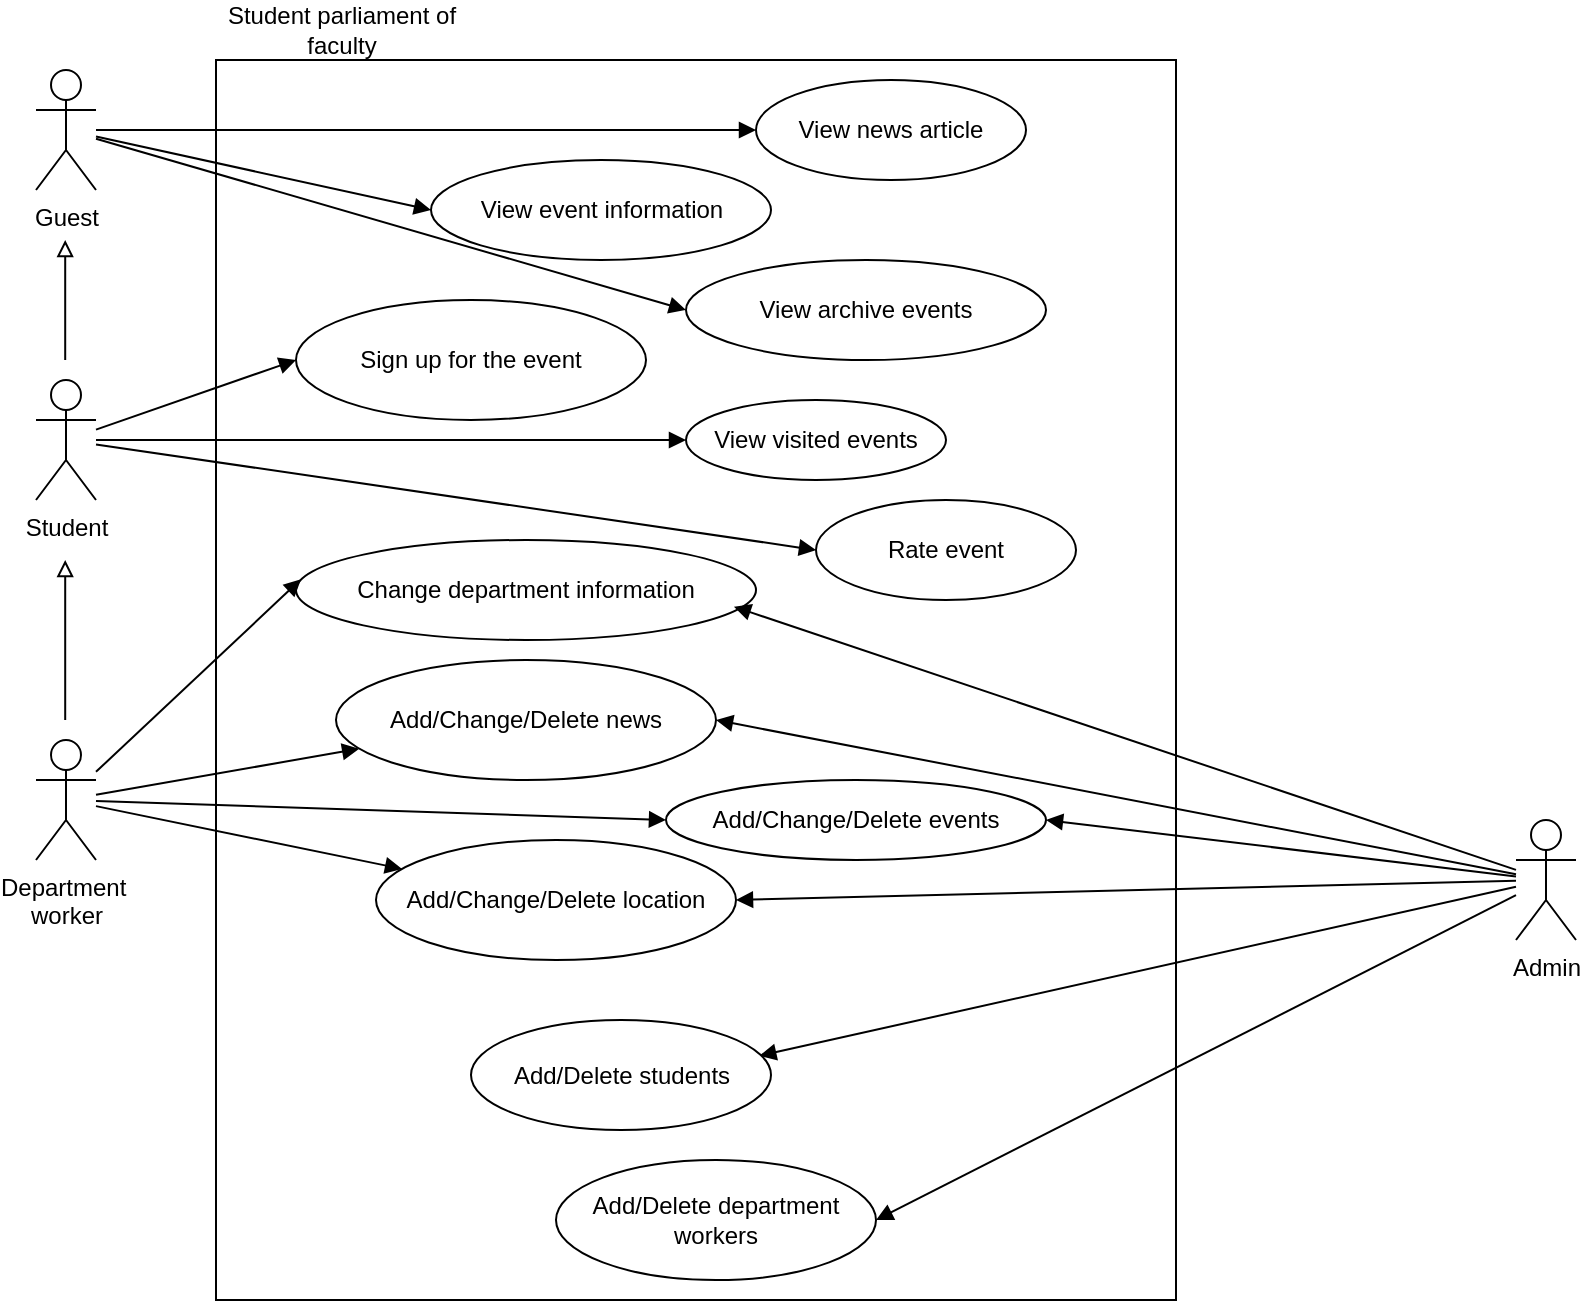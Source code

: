 <mxfile version="26.0.10">
  <diagram name="Сторінка-1" id="wtEqVEpmYyyORRaWSU-o">
    <mxGraphModel dx="1254" dy="638" grid="1" gridSize="10" guides="1" tooltips="1" connect="1" arrows="1" fold="1" page="1" pageScale="1" pageWidth="3300" pageHeight="4681" math="0" shadow="0">
      <root>
        <mxCell id="0" />
        <mxCell id="1" parent="0" />
        <mxCell id="kFLR4k8QPGNa0tkSeMhw-87" value="" style="rounded=0;whiteSpace=wrap;html=1;" vertex="1" parent="1">
          <mxGeometry x="790" y="340" width="480" height="620" as="geometry" />
        </mxCell>
        <mxCell id="kFLR4k8QPGNa0tkSeMhw-50" style="rounded=0;orthogonalLoop=1;jettySize=auto;html=1;entryX=0;entryY=0.5;entryDx=0;entryDy=0;endArrow=block;startFill=0;endFill=1;" edge="1" parent="1" source="kFLR4k8QPGNa0tkSeMhw-61" target="kFLR4k8QPGNa0tkSeMhw-47">
          <mxGeometry relative="1" as="geometry">
            <mxPoint x="740" y="380" as="sourcePoint" />
          </mxGeometry>
        </mxCell>
        <mxCell id="kFLR4k8QPGNa0tkSeMhw-51" style="rounded=0;orthogonalLoop=1;jettySize=auto;html=1;entryX=0;entryY=0.5;entryDx=0;entryDy=0;endArrow=block;startFill=0;endFill=1;" edge="1" parent="1" source="kFLR4k8QPGNa0tkSeMhw-61" target="kFLR4k8QPGNa0tkSeMhw-48">
          <mxGeometry relative="1" as="geometry" />
        </mxCell>
        <mxCell id="kFLR4k8QPGNa0tkSeMhw-52" style="rounded=0;orthogonalLoop=1;jettySize=auto;html=1;entryX=0;entryY=0.5;entryDx=0;entryDy=0;endArrow=block;startFill=0;endFill=1;" edge="1" parent="1" source="kFLR4k8QPGNa0tkSeMhw-46" target="kFLR4k8QPGNa0tkSeMhw-49">
          <mxGeometry relative="1" as="geometry" />
        </mxCell>
        <mxCell id="kFLR4k8QPGNa0tkSeMhw-81" style="rounded=0;orthogonalLoop=1;jettySize=auto;html=1;entryX=0;entryY=0.5;entryDx=0;entryDy=0;endArrow=block;endFill=1;" edge="1" parent="1" source="kFLR4k8QPGNa0tkSeMhw-61" target="kFLR4k8QPGNa0tkSeMhw-80">
          <mxGeometry relative="1" as="geometry" />
        </mxCell>
        <mxCell id="kFLR4k8QPGNa0tkSeMhw-86" style="rounded=0;orthogonalLoop=1;jettySize=auto;html=1;entryX=0;entryY=0.5;entryDx=0;entryDy=0;endArrow=block;endFill=1;" edge="1" parent="1" source="kFLR4k8QPGNa0tkSeMhw-46" target="kFLR4k8QPGNa0tkSeMhw-85">
          <mxGeometry relative="1" as="geometry" />
        </mxCell>
        <mxCell id="kFLR4k8QPGNa0tkSeMhw-95" style="rounded=0;orthogonalLoop=1;jettySize=auto;html=1;entryX=0;entryY=0.5;entryDx=0;entryDy=0;endArrow=block;endFill=1;" edge="1" parent="1" source="kFLR4k8QPGNa0tkSeMhw-46" target="kFLR4k8QPGNa0tkSeMhw-94">
          <mxGeometry relative="1" as="geometry" />
        </mxCell>
        <mxCell id="kFLR4k8QPGNa0tkSeMhw-46" value="Student" style="shape=umlActor;verticalLabelPosition=bottom;verticalAlign=top;html=1;outlineConnect=0;" vertex="1" parent="1">
          <mxGeometry x="700" y="500" width="30" height="60" as="geometry" />
        </mxCell>
        <mxCell id="kFLR4k8QPGNa0tkSeMhw-47" value="View news article" style="ellipse;whiteSpace=wrap;html=1;" vertex="1" parent="1">
          <mxGeometry x="1060" y="350" width="135" height="50" as="geometry" />
        </mxCell>
        <mxCell id="kFLR4k8QPGNa0tkSeMhw-48" value="View event information" style="ellipse;whiteSpace=wrap;html=1;" vertex="1" parent="1">
          <mxGeometry x="897.5" y="390" width="170" height="50" as="geometry" />
        </mxCell>
        <mxCell id="kFLR4k8QPGNa0tkSeMhw-49" value="Sign up for the event" style="ellipse;whiteSpace=wrap;html=1;" vertex="1" parent="1">
          <mxGeometry x="830" y="460" width="175" height="60" as="geometry" />
        </mxCell>
        <mxCell id="kFLR4k8QPGNa0tkSeMhw-56" style="rounded=0;orthogonalLoop=1;jettySize=auto;html=1;endArrow=block;endFill=0;" edge="1" parent="1">
          <mxGeometry relative="1" as="geometry">
            <mxPoint x="714.6" y="670" as="sourcePoint" />
            <mxPoint x="714.6" y="590" as="targetPoint" />
          </mxGeometry>
        </mxCell>
        <mxCell id="kFLR4k8QPGNa0tkSeMhw-53" value="Department&amp;nbsp;&lt;div&gt;worker&lt;/div&gt;" style="shape=umlActor;verticalLabelPosition=bottom;verticalAlign=top;html=1;outlineConnect=0;" vertex="1" parent="1">
          <mxGeometry x="700" y="680" width="30" height="60" as="geometry" />
        </mxCell>
        <mxCell id="kFLR4k8QPGNa0tkSeMhw-59" value="Change department information" style="ellipse;whiteSpace=wrap;html=1;" vertex="1" parent="1">
          <mxGeometry x="830" y="580" width="230" height="50" as="geometry" />
        </mxCell>
        <mxCell id="kFLR4k8QPGNa0tkSeMhw-60" style="rounded=0;orthogonalLoop=1;jettySize=auto;html=1;endArrow=block;startFill=0;entryX=0.011;entryY=0.392;entryDx=0;entryDy=0;entryPerimeter=0;endFill=1;" edge="1" parent="1" source="kFLR4k8QPGNa0tkSeMhw-53" target="kFLR4k8QPGNa0tkSeMhw-59">
          <mxGeometry relative="1" as="geometry">
            <mxPoint x="900" y="690" as="targetPoint" />
          </mxGeometry>
        </mxCell>
        <mxCell id="kFLR4k8QPGNa0tkSeMhw-61" value="Guest" style="shape=umlActor;verticalLabelPosition=bottom;verticalAlign=top;html=1;outlineConnect=0;" vertex="1" parent="1">
          <mxGeometry x="700" y="345" width="30" height="60" as="geometry" />
        </mxCell>
        <mxCell id="kFLR4k8QPGNa0tkSeMhw-62" style="rounded=0;orthogonalLoop=1;jettySize=auto;html=1;endArrow=block;endFill=0;" edge="1" parent="1">
          <mxGeometry relative="1" as="geometry">
            <mxPoint x="714.6" y="490" as="sourcePoint" />
            <mxPoint x="714.6" y="430" as="targetPoint" />
          </mxGeometry>
        </mxCell>
        <mxCell id="kFLR4k8QPGNa0tkSeMhw-69" style="rounded=0;orthogonalLoop=1;jettySize=auto;html=1;endArrow=none;startFill=1;endFill=1;startArrow=block;" edge="1" parent="1" source="kFLR4k8QPGNa0tkSeMhw-67" target="kFLR4k8QPGNa0tkSeMhw-53">
          <mxGeometry relative="1" as="geometry" />
        </mxCell>
        <mxCell id="kFLR4k8QPGNa0tkSeMhw-67" value="Add/Change/Delete news" style="ellipse;whiteSpace=wrap;html=1;" vertex="1" parent="1">
          <mxGeometry x="850" y="640" width="190" height="60" as="geometry" />
        </mxCell>
        <mxCell id="kFLR4k8QPGNa0tkSeMhw-70" style="rounded=0;orthogonalLoop=1;jettySize=auto;html=1;endArrow=none;startFill=1;exitX=0;exitY=0.5;exitDx=0;exitDy=0;endFill=1;startArrow=block;" edge="1" parent="1" source="kFLR4k8QPGNa0tkSeMhw-68" target="kFLR4k8QPGNa0tkSeMhw-53">
          <mxGeometry relative="1" as="geometry">
            <mxPoint x="730" y="710" as="targetPoint" />
          </mxGeometry>
        </mxCell>
        <mxCell id="kFLR4k8QPGNa0tkSeMhw-68" value="Add&lt;span style=&quot;background-color: transparent; color: light-dark(rgb(0, 0, 0), rgb(255, 255, 255));&quot;&gt;/Change/Delete events&lt;/span&gt;" style="ellipse;whiteSpace=wrap;html=1;" vertex="1" parent="1">
          <mxGeometry x="1015" y="700" width="190" height="40" as="geometry" />
        </mxCell>
        <mxCell id="kFLR4k8QPGNa0tkSeMhw-76" style="rounded=0;orthogonalLoop=1;jettySize=auto;html=1;entryX=0.961;entryY=0.326;entryDx=0;entryDy=0;endArrow=block;startFill=0;endFill=1;entryPerimeter=0;" edge="1" parent="1" source="kFLR4k8QPGNa0tkSeMhw-71" target="kFLR4k8QPGNa0tkSeMhw-74">
          <mxGeometry relative="1" as="geometry" />
        </mxCell>
        <mxCell id="kFLR4k8QPGNa0tkSeMhw-77" style="rounded=0;orthogonalLoop=1;jettySize=auto;html=1;entryX=1;entryY=0.5;entryDx=0;entryDy=0;endArrow=block;startFill=0;endFill=1;" edge="1" parent="1" source="kFLR4k8QPGNa0tkSeMhw-71" target="kFLR4k8QPGNa0tkSeMhw-73">
          <mxGeometry relative="1" as="geometry" />
        </mxCell>
        <mxCell id="kFLR4k8QPGNa0tkSeMhw-88" style="rounded=0;orthogonalLoop=1;jettySize=auto;html=1;entryX=1;entryY=0.5;entryDx=0;entryDy=0;endArrow=block;endFill=1;" edge="1" parent="1" source="kFLR4k8QPGNa0tkSeMhw-71" target="kFLR4k8QPGNa0tkSeMhw-72">
          <mxGeometry relative="1" as="geometry" />
        </mxCell>
        <mxCell id="kFLR4k8QPGNa0tkSeMhw-91" style="rounded=0;orthogonalLoop=1;jettySize=auto;html=1;entryX=1;entryY=0.5;entryDx=0;entryDy=0;endArrow=block;endFill=1;" edge="1" parent="1" source="kFLR4k8QPGNa0tkSeMhw-71" target="kFLR4k8QPGNa0tkSeMhw-67">
          <mxGeometry relative="1" as="geometry" />
        </mxCell>
        <mxCell id="kFLR4k8QPGNa0tkSeMhw-71" value="Admin" style="shape=umlActor;verticalLabelPosition=bottom;verticalAlign=top;html=1;outlineConnect=0;" vertex="1" parent="1">
          <mxGeometry x="1440" y="720" width="30" height="60" as="geometry" />
        </mxCell>
        <mxCell id="kFLR4k8QPGNa0tkSeMhw-75" style="rounded=0;orthogonalLoop=1;jettySize=auto;html=1;endArrow=none;startFill=1;endFill=1;startArrow=block;" edge="1" parent="1" source="kFLR4k8QPGNa0tkSeMhw-72" target="kFLR4k8QPGNa0tkSeMhw-53">
          <mxGeometry relative="1" as="geometry" />
        </mxCell>
        <mxCell id="kFLR4k8QPGNa0tkSeMhw-72" value="Add/Change/Delete location" style="ellipse;whiteSpace=wrap;html=1;" vertex="1" parent="1">
          <mxGeometry x="870" y="730" width="180" height="60" as="geometry" />
        </mxCell>
        <mxCell id="kFLR4k8QPGNa0tkSeMhw-73" value="Add/Delete department workers" style="ellipse;whiteSpace=wrap;html=1;" vertex="1" parent="1">
          <mxGeometry x="960" y="890" width="160" height="60" as="geometry" />
        </mxCell>
        <mxCell id="kFLR4k8QPGNa0tkSeMhw-74" value="Add/Delete students" style="ellipse;whiteSpace=wrap;html=1;" vertex="1" parent="1">
          <mxGeometry x="917.5" y="820" width="150" height="55" as="geometry" />
        </mxCell>
        <mxCell id="kFLR4k8QPGNa0tkSeMhw-80" value="View archive events" style="ellipse;whiteSpace=wrap;html=1;" vertex="1" parent="1">
          <mxGeometry x="1025" y="440" width="180" height="50" as="geometry" />
        </mxCell>
        <mxCell id="kFLR4k8QPGNa0tkSeMhw-82" style="edgeStyle=orthogonalEdgeStyle;rounded=0;orthogonalLoop=1;jettySize=auto;html=1;exitX=0.5;exitY=1;exitDx=0;exitDy=0;" edge="1" parent="1" source="kFLR4k8QPGNa0tkSeMhw-67" target="kFLR4k8QPGNa0tkSeMhw-67">
          <mxGeometry relative="1" as="geometry" />
        </mxCell>
        <mxCell id="kFLR4k8QPGNa0tkSeMhw-85" value="Rate event" style="ellipse;whiteSpace=wrap;html=1;" vertex="1" parent="1">
          <mxGeometry x="1090" y="560" width="130" height="50" as="geometry" />
        </mxCell>
        <mxCell id="kFLR4k8QPGNa0tkSeMhw-90" style="rounded=0;orthogonalLoop=1;jettySize=auto;html=1;endArrow=block;endFill=1;entryX=1;entryY=0.5;entryDx=0;entryDy=0;" edge="1" parent="1" source="kFLR4k8QPGNa0tkSeMhw-71" target="kFLR4k8QPGNa0tkSeMhw-68">
          <mxGeometry relative="1" as="geometry">
            <mxPoint x="1230" y="720" as="targetPoint" />
          </mxGeometry>
        </mxCell>
        <mxCell id="kFLR4k8QPGNa0tkSeMhw-92" style="rounded=0;orthogonalLoop=1;jettySize=auto;html=1;entryX=0.952;entryY=0.667;entryDx=0;entryDy=0;entryPerimeter=0;endArrow=block;endFill=1;" edge="1" parent="1" source="kFLR4k8QPGNa0tkSeMhw-71" target="kFLR4k8QPGNa0tkSeMhw-59">
          <mxGeometry relative="1" as="geometry" />
        </mxCell>
        <mxCell id="kFLR4k8QPGNa0tkSeMhw-94" value="View visited events" style="ellipse;whiteSpace=wrap;html=1;" vertex="1" parent="1">
          <mxGeometry x="1025" y="510" width="130" height="40" as="geometry" />
        </mxCell>
        <mxCell id="kFLR4k8QPGNa0tkSeMhw-96" value="Student parliament of faculty" style="text;html=1;align=center;verticalAlign=middle;whiteSpace=wrap;rounded=0;" vertex="1" parent="1">
          <mxGeometry x="787.5" y="310" width="130" height="30" as="geometry" />
        </mxCell>
      </root>
    </mxGraphModel>
  </diagram>
</mxfile>
